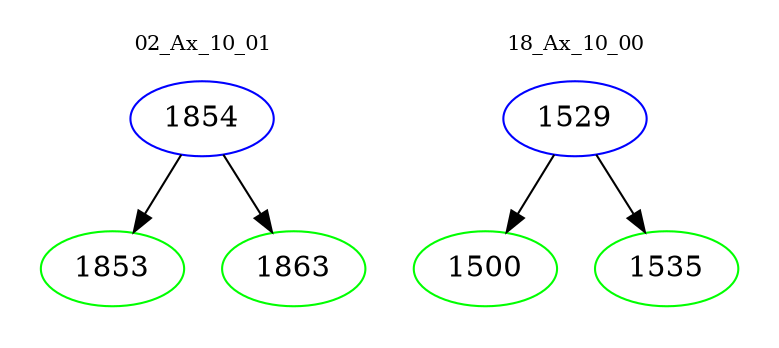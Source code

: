 digraph{
subgraph cluster_0 {
color = white
label = "02_Ax_10_01";
fontsize=10;
T0_1854 [label="1854", color="blue"]
T0_1854 -> T0_1853 [color="black"]
T0_1853 [label="1853", color="green"]
T0_1854 -> T0_1863 [color="black"]
T0_1863 [label="1863", color="green"]
}
subgraph cluster_1 {
color = white
label = "18_Ax_10_00";
fontsize=10;
T1_1529 [label="1529", color="blue"]
T1_1529 -> T1_1500 [color="black"]
T1_1500 [label="1500", color="green"]
T1_1529 -> T1_1535 [color="black"]
T1_1535 [label="1535", color="green"]
}
}
